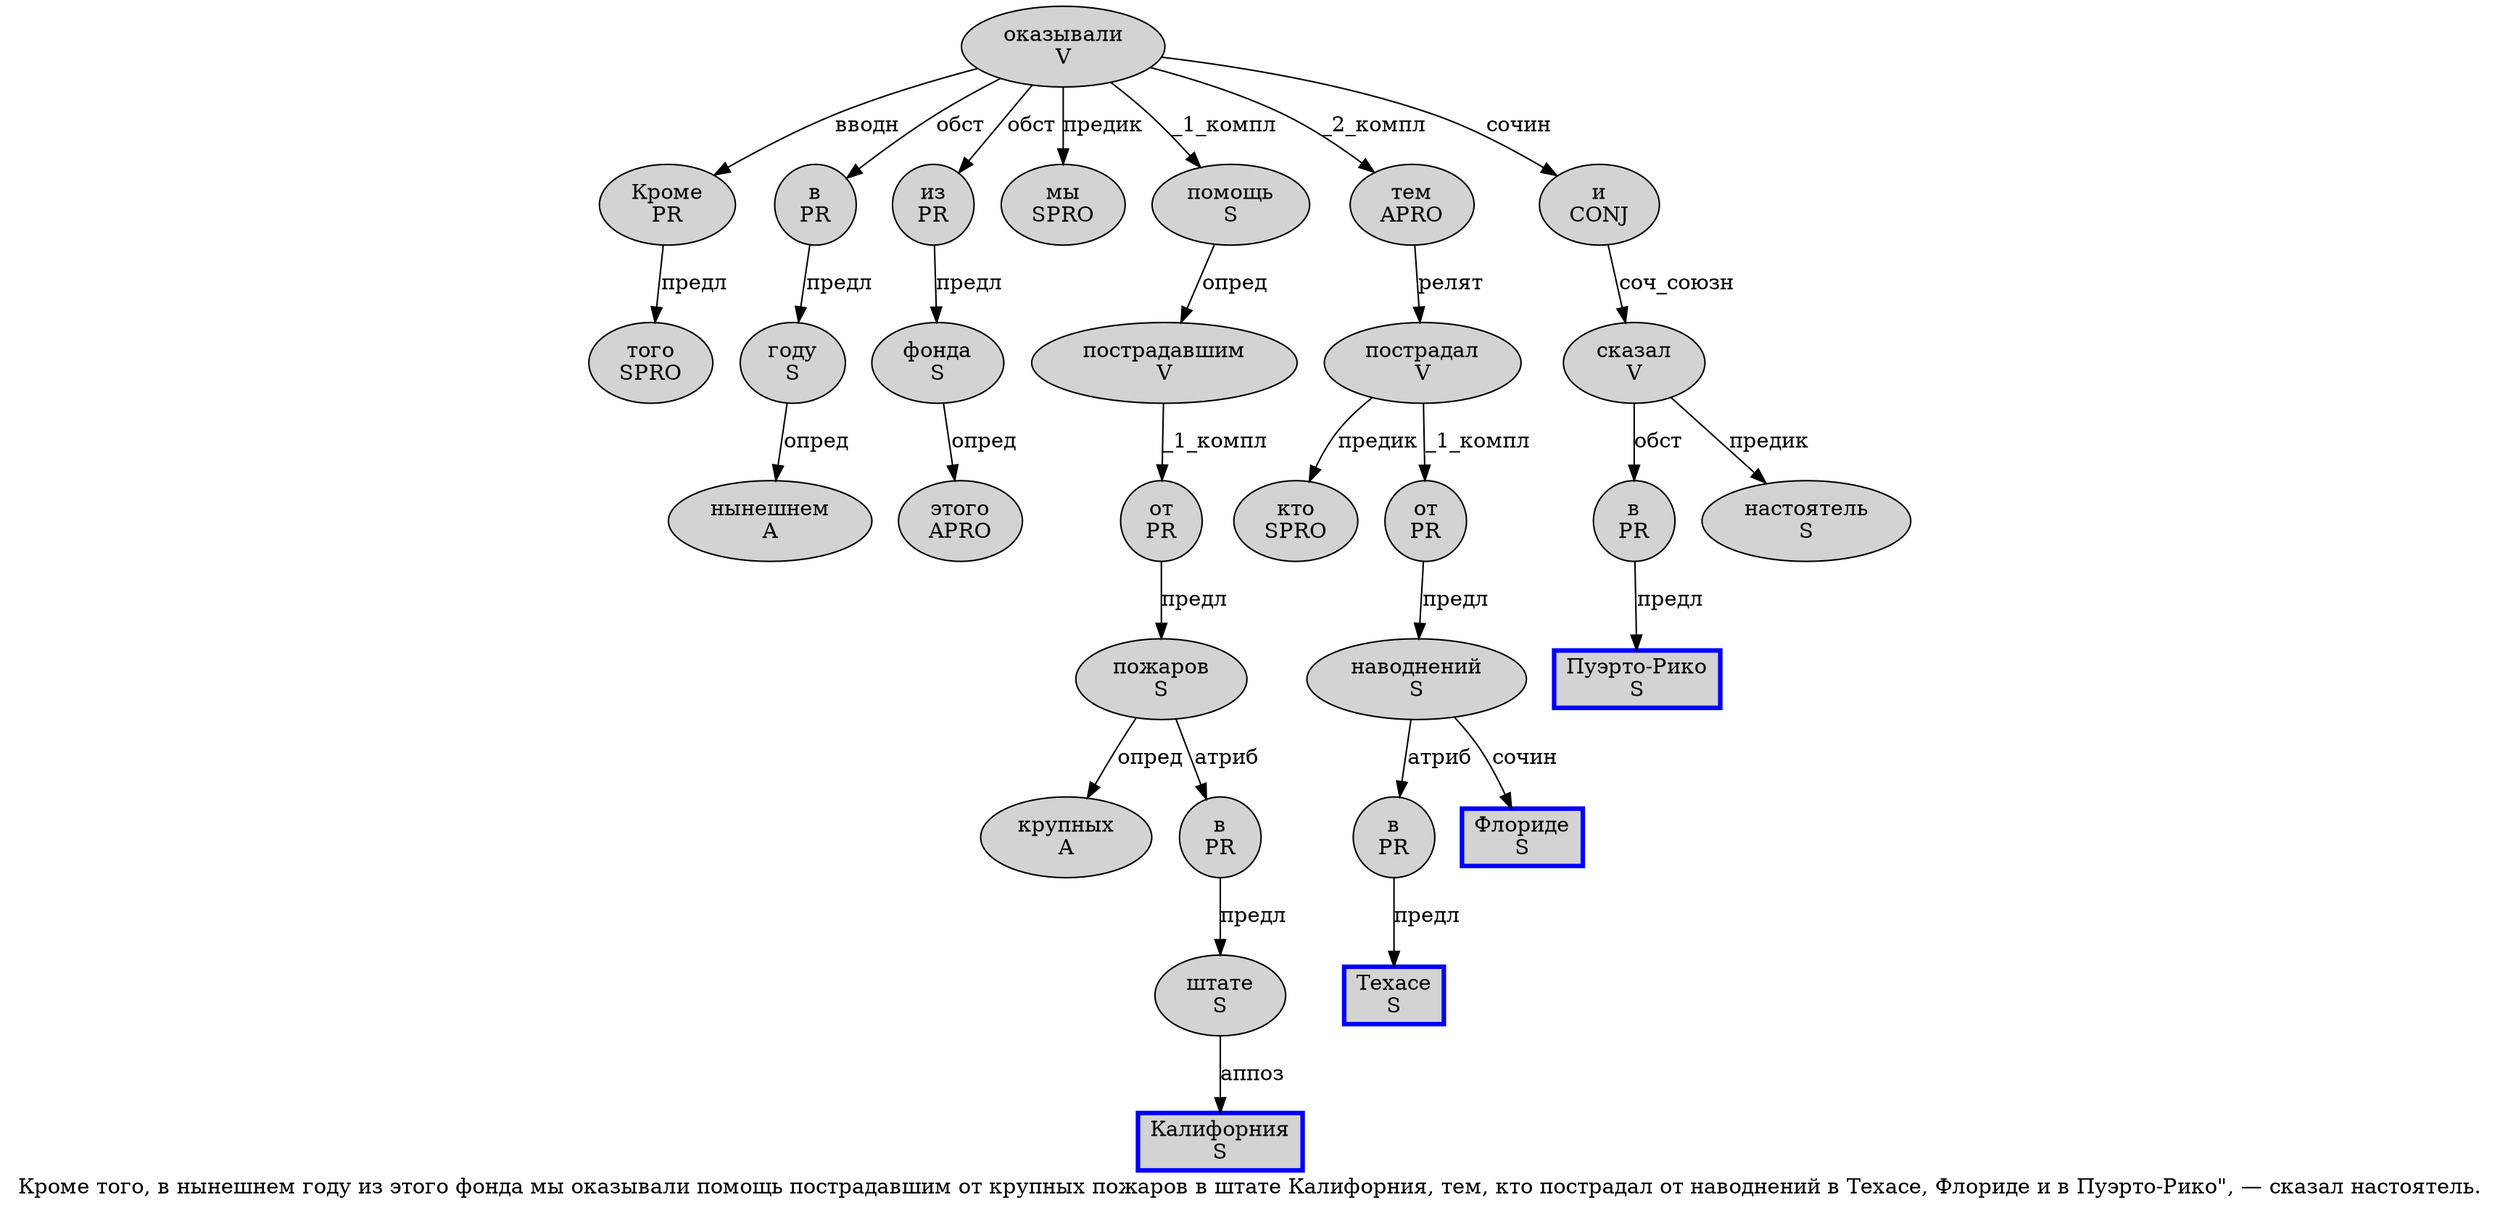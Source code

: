 digraph SENTENCE_1230 {
	graph [label="Кроме того, в нынешнем году из этого фонда мы оказывали помощь пострадавшим от крупных пожаров в штате Калифорния, тем, кто пострадал от наводнений в Техасе, Флориде и в Пуэрто-Рико\", — сказал настоятель."]
	node [style=filled]
		0 [label="Кроме
PR" color="" fillcolor=lightgray penwidth=1 shape=ellipse]
		1 [label="того
SPRO" color="" fillcolor=lightgray penwidth=1 shape=ellipse]
		3 [label="в
PR" color="" fillcolor=lightgray penwidth=1 shape=ellipse]
		4 [label="нынешнем
A" color="" fillcolor=lightgray penwidth=1 shape=ellipse]
		5 [label="году
S" color="" fillcolor=lightgray penwidth=1 shape=ellipse]
		6 [label="из
PR" color="" fillcolor=lightgray penwidth=1 shape=ellipse]
		7 [label="этого
APRO" color="" fillcolor=lightgray penwidth=1 shape=ellipse]
		8 [label="фонда
S" color="" fillcolor=lightgray penwidth=1 shape=ellipse]
		9 [label="мы
SPRO" color="" fillcolor=lightgray penwidth=1 shape=ellipse]
		10 [label="оказывали
V" color="" fillcolor=lightgray penwidth=1 shape=ellipse]
		11 [label="помощь
S" color="" fillcolor=lightgray penwidth=1 shape=ellipse]
		12 [label="пострадавшим
V" color="" fillcolor=lightgray penwidth=1 shape=ellipse]
		13 [label="от
PR" color="" fillcolor=lightgray penwidth=1 shape=ellipse]
		14 [label="крупных
A" color="" fillcolor=lightgray penwidth=1 shape=ellipse]
		15 [label="пожаров
S" color="" fillcolor=lightgray penwidth=1 shape=ellipse]
		16 [label="в
PR" color="" fillcolor=lightgray penwidth=1 shape=ellipse]
		17 [label="штате
S" color="" fillcolor=lightgray penwidth=1 shape=ellipse]
		18 [label="Калифорния
S" color=blue fillcolor=lightgray penwidth=3 shape=box]
		20 [label="тем
APRO" color="" fillcolor=lightgray penwidth=1 shape=ellipse]
		22 [label="кто
SPRO" color="" fillcolor=lightgray penwidth=1 shape=ellipse]
		23 [label="пострадал
V" color="" fillcolor=lightgray penwidth=1 shape=ellipse]
		24 [label="от
PR" color="" fillcolor=lightgray penwidth=1 shape=ellipse]
		25 [label="наводнений
S" color="" fillcolor=lightgray penwidth=1 shape=ellipse]
		26 [label="в
PR" color="" fillcolor=lightgray penwidth=1 shape=ellipse]
		27 [label="Техасе
S" color=blue fillcolor=lightgray penwidth=3 shape=box]
		29 [label="Флориде
S" color=blue fillcolor=lightgray penwidth=3 shape=box]
		30 [label="и
CONJ" color="" fillcolor=lightgray penwidth=1 shape=ellipse]
		31 [label="в
PR" color="" fillcolor=lightgray penwidth=1 shape=ellipse]
		32 [label="Пуэрто-Рико
S" color=blue fillcolor=lightgray penwidth=3 shape=box]
		36 [label="сказал
V" color="" fillcolor=lightgray penwidth=1 shape=ellipse]
		37 [label="настоятель
S" color="" fillcolor=lightgray penwidth=1 shape=ellipse]
			23 -> 22 [label="предик"]
			23 -> 24 [label="_1_компл"]
			25 -> 26 [label="атриб"]
			25 -> 29 [label="сочин"]
			26 -> 27 [label="предл"]
			13 -> 15 [label="предл"]
			16 -> 17 [label="предл"]
			15 -> 14 [label="опред"]
			15 -> 16 [label="атриб"]
			12 -> 13 [label="_1_компл"]
			11 -> 12 [label="опред"]
			3 -> 5 [label="предл"]
			10 -> 0 [label="вводн"]
			10 -> 3 [label="обст"]
			10 -> 6 [label="обст"]
			10 -> 9 [label="предик"]
			10 -> 11 [label="_1_компл"]
			10 -> 20 [label="_2_компл"]
			10 -> 30 [label="сочин"]
			20 -> 23 [label="релят"]
			17 -> 18 [label="аппоз"]
			36 -> 31 [label="обст"]
			36 -> 37 [label="предик"]
			0 -> 1 [label="предл"]
			31 -> 32 [label="предл"]
			24 -> 25 [label="предл"]
			5 -> 4 [label="опред"]
			30 -> 36 [label="соч_союзн"]
			8 -> 7 [label="опред"]
			6 -> 8 [label="предл"]
}